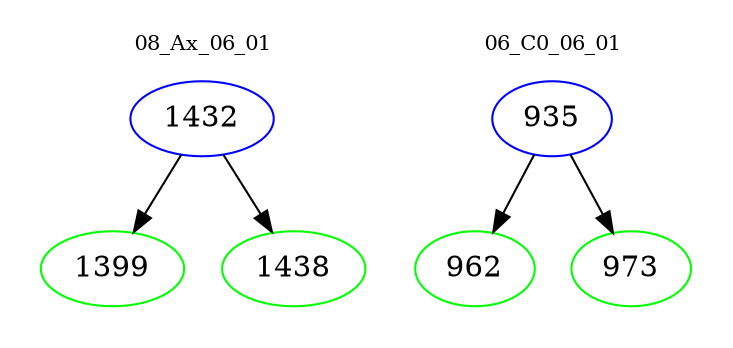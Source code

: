 digraph{
subgraph cluster_0 {
color = white
label = "08_Ax_06_01";
fontsize=10;
T0_1432 [label="1432", color="blue"]
T0_1432 -> T0_1399 [color="black"]
T0_1399 [label="1399", color="green"]
T0_1432 -> T0_1438 [color="black"]
T0_1438 [label="1438", color="green"]
}
subgraph cluster_1 {
color = white
label = "06_C0_06_01";
fontsize=10;
T1_935 [label="935", color="blue"]
T1_935 -> T1_962 [color="black"]
T1_962 [label="962", color="green"]
T1_935 -> T1_973 [color="black"]
T1_973 [label="973", color="green"]
}
}
